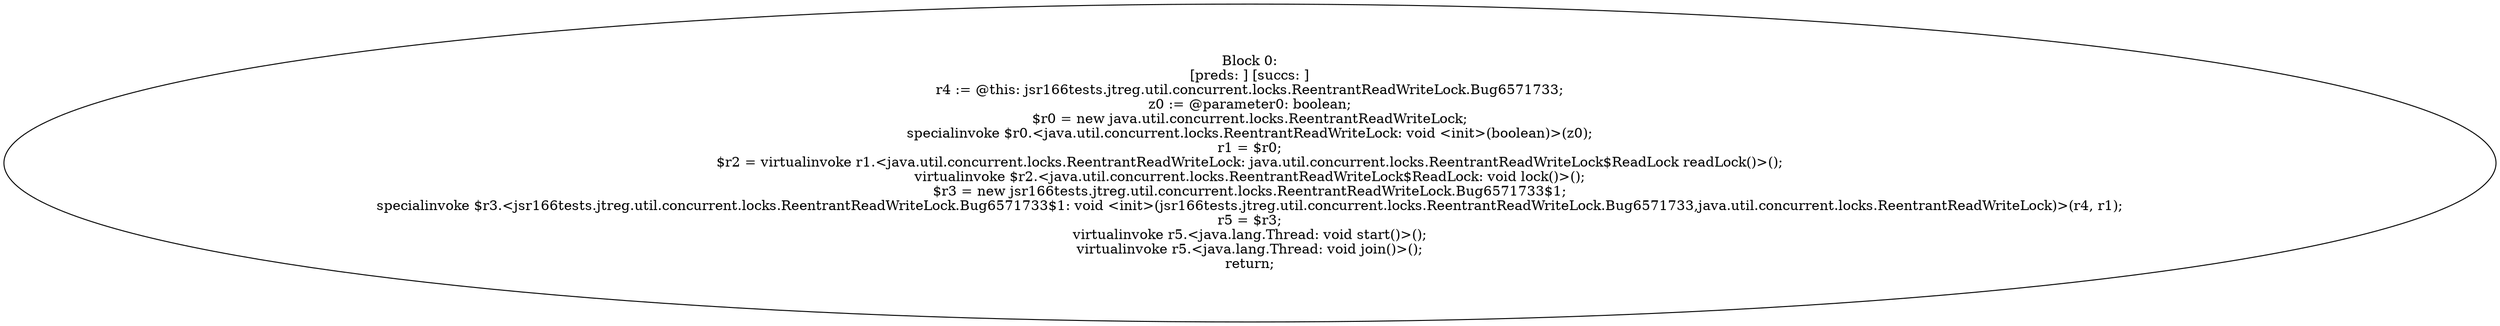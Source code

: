 digraph "unitGraph" {
    "Block 0:
[preds: ] [succs: ]
r4 := @this: jsr166tests.jtreg.util.concurrent.locks.ReentrantReadWriteLock.Bug6571733;
z0 := @parameter0: boolean;
$r0 = new java.util.concurrent.locks.ReentrantReadWriteLock;
specialinvoke $r0.<java.util.concurrent.locks.ReentrantReadWriteLock: void <init>(boolean)>(z0);
r1 = $r0;
$r2 = virtualinvoke r1.<java.util.concurrent.locks.ReentrantReadWriteLock: java.util.concurrent.locks.ReentrantReadWriteLock$ReadLock readLock()>();
virtualinvoke $r2.<java.util.concurrent.locks.ReentrantReadWriteLock$ReadLock: void lock()>();
$r3 = new jsr166tests.jtreg.util.concurrent.locks.ReentrantReadWriteLock.Bug6571733$1;
specialinvoke $r3.<jsr166tests.jtreg.util.concurrent.locks.ReentrantReadWriteLock.Bug6571733$1: void <init>(jsr166tests.jtreg.util.concurrent.locks.ReentrantReadWriteLock.Bug6571733,java.util.concurrent.locks.ReentrantReadWriteLock)>(r4, r1);
r5 = $r3;
virtualinvoke r5.<java.lang.Thread: void start()>();
virtualinvoke r5.<java.lang.Thread: void join()>();
return;
"
}
